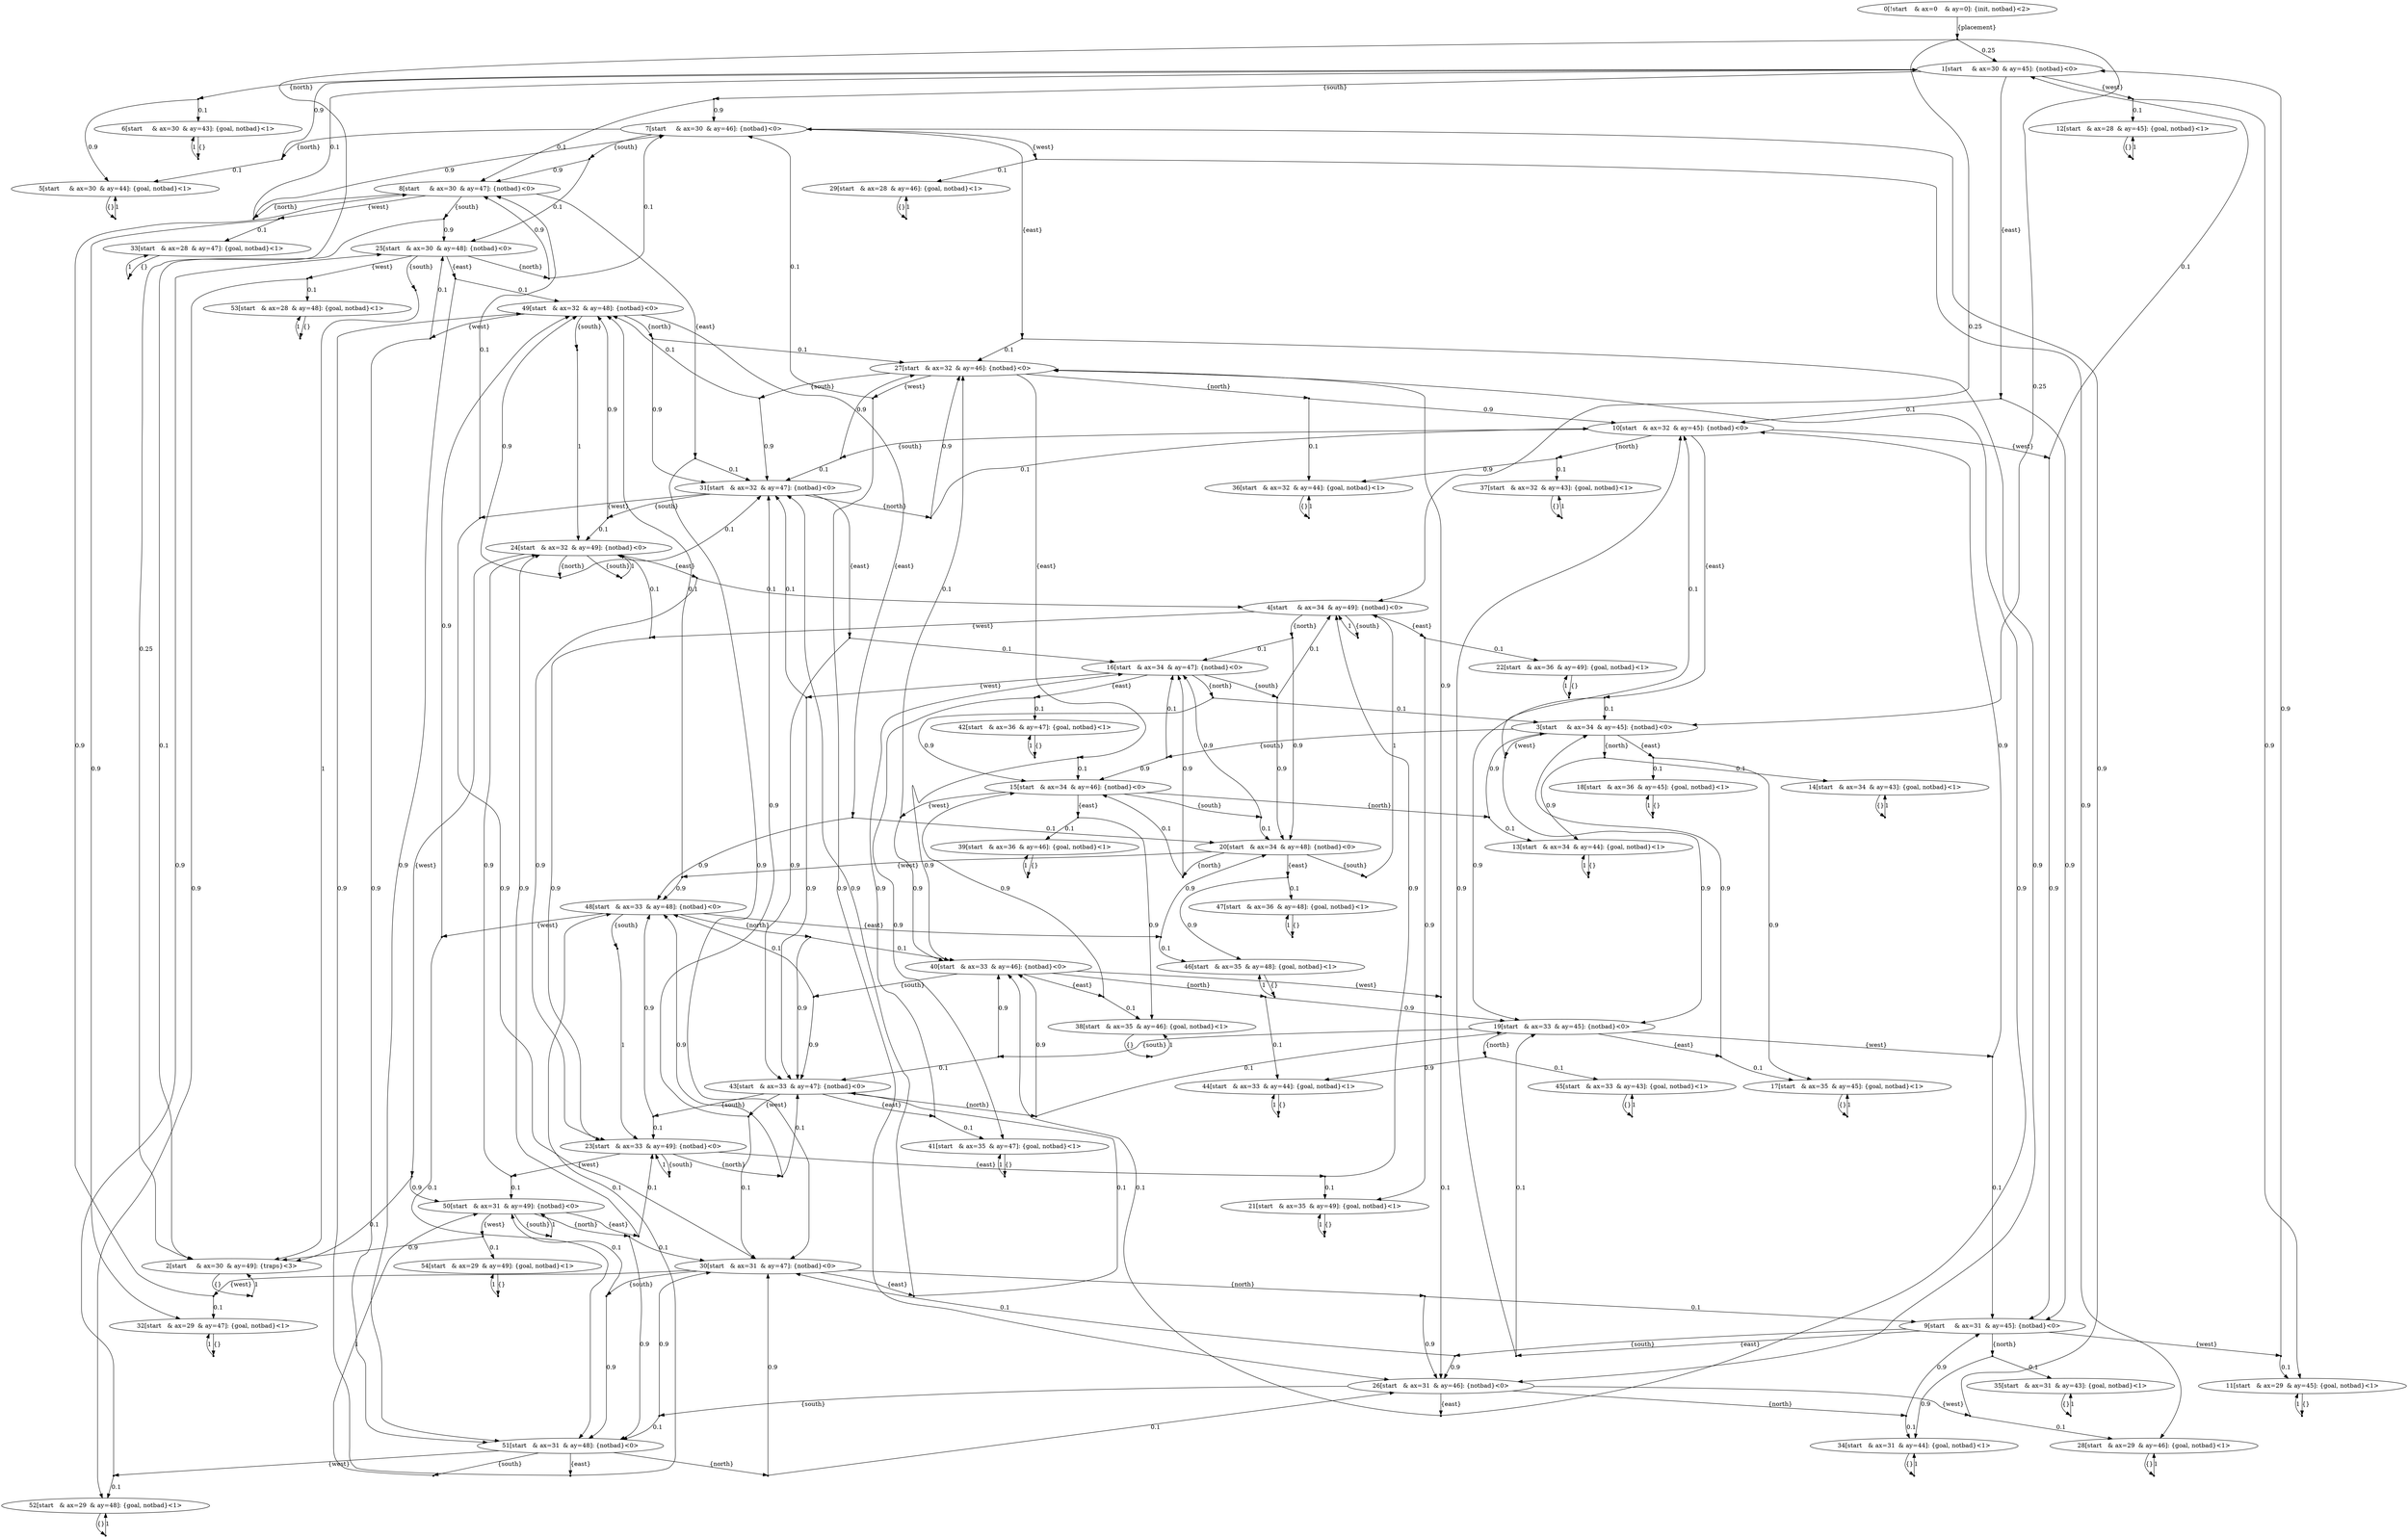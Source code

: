 digraph model {
	0 [ label = "0[!start	& ax=0	& ay=0]: {init, notbad}<2>" ];
	1 [ label = "1[start	& ax=30	& ay=45]: {notbad}<0>" ];
	2 [ label = "2[start	& ax=30	& ay=49]: {traps}<3>" ];
	3 [ label = "3[start	& ax=34	& ay=45]: {notbad}<0>" ];
	4 [ label = "4[start	& ax=34	& ay=49]: {notbad}<0>" ];
	5 [ label = "5[start	& ax=30	& ay=44]: {goal, notbad}<1>" ];
	6 [ label = "6[start	& ax=30	& ay=43]: {goal, notbad}<1>" ];
	7 [ label = "7[start	& ax=30	& ay=46]: {notbad}<0>" ];
	8 [ label = "8[start	& ax=30	& ay=47]: {notbad}<0>" ];
	9 [ label = "9[start	& ax=31	& ay=45]: {notbad}<0>" ];
	10 [ label = "10[start	& ax=32	& ay=45]: {notbad}<0>" ];
	11 [ label = "11[start	& ax=29	& ay=45]: {goal, notbad}<1>" ];
	12 [ label = "12[start	& ax=28	& ay=45]: {goal, notbad}<1>" ];
	13 [ label = "13[start	& ax=34	& ay=44]: {goal, notbad}<1>" ];
	14 [ label = "14[start	& ax=34	& ay=43]: {goal, notbad}<1>" ];
	15 [ label = "15[start	& ax=34	& ay=46]: {notbad}<0>" ];
	16 [ label = "16[start	& ax=34	& ay=47]: {notbad}<0>" ];
	17 [ label = "17[start	& ax=35	& ay=45]: {goal, notbad}<1>" ];
	18 [ label = "18[start	& ax=36	& ay=45]: {goal, notbad}<1>" ];
	19 [ label = "19[start	& ax=33	& ay=45]: {notbad}<0>" ];
	20 [ label = "20[start	& ax=34	& ay=48]: {notbad}<0>" ];
	21 [ label = "21[start	& ax=35	& ay=49]: {goal, notbad}<1>" ];
	22 [ label = "22[start	& ax=36	& ay=49]: {goal, notbad}<1>" ];
	23 [ label = "23[start	& ax=33	& ay=49]: {notbad}<0>" ];
	24 [ label = "24[start	& ax=32	& ay=49]: {notbad}<0>" ];
	25 [ label = "25[start	& ax=30	& ay=48]: {notbad}<0>" ];
	26 [ label = "26[start	& ax=31	& ay=46]: {notbad}<0>" ];
	27 [ label = "27[start	& ax=32	& ay=46]: {notbad}<0>" ];
	28 [ label = "28[start	& ax=29	& ay=46]: {goal, notbad}<1>" ];
	29 [ label = "29[start	& ax=28	& ay=46]: {goal, notbad}<1>" ];
	30 [ label = "30[start	& ax=31	& ay=47]: {notbad}<0>" ];
	31 [ label = "31[start	& ax=32	& ay=47]: {notbad}<0>" ];
	32 [ label = "32[start	& ax=29	& ay=47]: {goal, notbad}<1>" ];
	33 [ label = "33[start	& ax=28	& ay=47]: {goal, notbad}<1>" ];
	34 [ label = "34[start	& ax=31	& ay=44]: {goal, notbad}<1>" ];
	35 [ label = "35[start	& ax=31	& ay=43]: {goal, notbad}<1>" ];
	36 [ label = "36[start	& ax=32	& ay=44]: {goal, notbad}<1>" ];
	37 [ label = "37[start	& ax=32	& ay=43]: {goal, notbad}<1>" ];
	38 [ label = "38[start	& ax=35	& ay=46]: {goal, notbad}<1>" ];
	39 [ label = "39[start	& ax=36	& ay=46]: {goal, notbad}<1>" ];
	40 [ label = "40[start	& ax=33	& ay=46]: {notbad}<0>" ];
	41 [ label = "41[start	& ax=35	& ay=47]: {goal, notbad}<1>" ];
	42 [ label = "42[start	& ax=36	& ay=47]: {goal, notbad}<1>" ];
	43 [ label = "43[start	& ax=33	& ay=47]: {notbad}<0>" ];
	44 [ label = "44[start	& ax=33	& ay=44]: {goal, notbad}<1>" ];
	45 [ label = "45[start	& ax=33	& ay=43]: {goal, notbad}<1>" ];
	46 [ label = "46[start	& ax=35	& ay=48]: {goal, notbad}<1>" ];
	47 [ label = "47[start	& ax=36	& ay=48]: {goal, notbad}<1>" ];
	48 [ label = "48[start	& ax=33	& ay=48]: {notbad}<0>" ];
	49 [ label = "49[start	& ax=32	& ay=48]: {notbad}<0>" ];
	50 [ label = "50[start	& ax=31	& ay=49]: {notbad}<0>" ];
	51 [ label = "51[start	& ax=31	& ay=48]: {notbad}<0>" ];
	52 [ label = "52[start	& ax=29	& ay=48]: {goal, notbad}<1>" ];
	53 [ label = "53[start	& ax=28	& ay=48]: {goal, notbad}<1>" ];
	54 [ label = "54[start	& ax=29	& ay=49]: {goal, notbad}<1>" ];
	"0c0" [shape = "point"];
	0 -> "0c0" [ label = "{placement}"]
;
	"0c0" -> 1 [ label= "0.25" ];
	"0c0" -> 2 [ label= "0.25" ];
	"0c0" -> 3 [ label= "0.25" ];
	"0c0" -> 4 [ label= "0.25" ];
	"1c0" [shape = "point"];
	1 -> "1c0" [ label = "{north}"]
;
	"1c0" -> 5 [ label= "0.9" ];
	"1c0" -> 6 [ label= "0.1" ];
	"1c1" [shape = "point"];
	1 -> "1c1" [ label = "{south}"]
;
	"1c1" -> 7 [ label= "0.9" ];
	"1c1" -> 8 [ label= "0.1" ];
	"1c2" [shape = "point"];
	1 -> "1c2" [ label = "{east}"]
;
	"1c2" -> 9 [ label= "0.9" ];
	"1c2" -> 10 [ label= "0.1" ];
	"1c3" [shape = "point"];
	1 -> "1c3" [ label = "{west}"]
;
	"1c3" -> 11 [ label= "0.9" ];
	"1c3" -> 12 [ label= "0.1" ];
	"2c0" [shape = "point"];
	2 -> "2c0" [ label = "{}"]
;
	"2c0" -> 2 [ label= "1" ];
	"3c0" [shape = "point"];
	3 -> "3c0" [ label = "{north}"]
;
	"3c0" -> 13 [ label= "0.9" ];
	"3c0" -> 14 [ label= "0.1" ];
	"3c1" [shape = "point"];
	3 -> "3c1" [ label = "{south}"]
;
	"3c1" -> 15 [ label= "0.9" ];
	"3c1" -> 16 [ label= "0.1" ];
	"3c2" [shape = "point"];
	3 -> "3c2" [ label = "{east}"]
;
	"3c2" -> 17 [ label= "0.9" ];
	"3c2" -> 18 [ label= "0.1" ];
	"3c3" [shape = "point"];
	3 -> "3c3" [ label = "{west}"]
;
	"3c3" -> 10 [ label= "0.1" ];
	"3c3" -> 19 [ label= "0.9" ];
	"4c0" [shape = "point"];
	4 -> "4c0" [ label = "{north}"]
;
	"4c0" -> 16 [ label= "0.1" ];
	"4c0" -> 20 [ label= "0.9" ];
	"4c1" [shape = "point"];
	4 -> "4c1" [ label = "{south}"]
;
	"4c1" -> 4 [ label= "1" ];
	"4c2" [shape = "point"];
	4 -> "4c2" [ label = "{east}"]
;
	"4c2" -> 21 [ label= "0.9" ];
	"4c2" -> 22 [ label= "0.1" ];
	"4c3" [shape = "point"];
	4 -> "4c3" [ label = "{west}"]
;
	"4c3" -> 23 [ label= "0.9" ];
	"4c3" -> 24 [ label= "0.1" ];
	"5c0" [shape = "point"];
	5 -> "5c0" [ label = "{}"]
;
	"5c0" -> 5 [ label= "1" ];
	"6c0" [shape = "point"];
	6 -> "6c0" [ label = "{}"]
;
	"6c0" -> 6 [ label= "1" ];
	"7c0" [shape = "point"];
	7 -> "7c0" [ label = "{north}"]
;
	"7c0" -> 1 [ label= "0.9" ];
	"7c0" -> 5 [ label= "0.1" ];
	"7c1" [shape = "point"];
	7 -> "7c1" [ label = "{south}"]
;
	"7c1" -> 8 [ label= "0.9" ];
	"7c1" -> 25 [ label= "0.1" ];
	"7c2" [shape = "point"];
	7 -> "7c2" [ label = "{east}"]
;
	"7c2" -> 26 [ label= "0.9" ];
	"7c2" -> 27 [ label= "0.1" ];
	"7c3" [shape = "point"];
	7 -> "7c3" [ label = "{west}"]
;
	"7c3" -> 28 [ label= "0.9" ];
	"7c3" -> 29 [ label= "0.1" ];
	"8c0" [shape = "point"];
	8 -> "8c0" [ label = "{north}"]
;
	"8c0" -> 1 [ label= "0.1" ];
	"8c0" -> 7 [ label= "0.9" ];
	"8c1" [shape = "point"];
	8 -> "8c1" [ label = "{south}"]
;
	"8c1" -> 2 [ label= "0.1" ];
	"8c1" -> 25 [ label= "0.9" ];
	"8c2" [shape = "point"];
	8 -> "8c2" [ label = "{east}"]
;
	"8c2" -> 30 [ label= "0.9" ];
	"8c2" -> 31 [ label= "0.1" ];
	"8c3" [shape = "point"];
	8 -> "8c3" [ label = "{west}"]
;
	"8c3" -> 32 [ label= "0.9" ];
	"8c3" -> 33 [ label= "0.1" ];
	"9c0" [shape = "point"];
	9 -> "9c0" [ label = "{north}"]
;
	"9c0" -> 34 [ label= "0.9" ];
	"9c0" -> 35 [ label= "0.1" ];
	"9c1" [shape = "point"];
	9 -> "9c1" [ label = "{south}"]
;
	"9c1" -> 26 [ label= "0.9" ];
	"9c1" -> 30 [ label= "0.1" ];
	"9c2" [shape = "point"];
	9 -> "9c2" [ label = "{east}"]
;
	"9c2" -> 10 [ label= "0.9" ];
	"9c2" -> 19 [ label= "0.1" ];
	"9c3" [shape = "point"];
	9 -> "9c3" [ label = "{west}"]
;
	"9c3" -> 1 [ label= "0.9" ];
	"9c3" -> 11 [ label= "0.1" ];
	"10c0" [shape = "point"];
	10 -> "10c0" [ label = "{north}"]
;
	"10c0" -> 36 [ label= "0.9" ];
	"10c0" -> 37 [ label= "0.1" ];
	"10c1" [shape = "point"];
	10 -> "10c1" [ label = "{south}"]
;
	"10c1" -> 27 [ label= "0.9" ];
	"10c1" -> 31 [ label= "0.1" ];
	"10c2" [shape = "point"];
	10 -> "10c2" [ label = "{east}"]
;
	"10c2" -> 3 [ label= "0.1" ];
	"10c2" -> 19 [ label= "0.9" ];
	"10c3" [shape = "point"];
	10 -> "10c3" [ label = "{west}"]
;
	"10c3" -> 1 [ label= "0.1" ];
	"10c3" -> 9 [ label= "0.9" ];
	"11c0" [shape = "point"];
	11 -> "11c0" [ label = "{}"]
;
	"11c0" -> 11 [ label= "1" ];
	"12c0" [shape = "point"];
	12 -> "12c0" [ label = "{}"]
;
	"12c0" -> 12 [ label= "1" ];
	"13c0" [shape = "point"];
	13 -> "13c0" [ label = "{}"]
;
	"13c0" -> 13 [ label= "1" ];
	"14c0" [shape = "point"];
	14 -> "14c0" [ label = "{}"]
;
	"14c0" -> 14 [ label= "1" ];
	"15c0" [shape = "point"];
	15 -> "15c0" [ label = "{north}"]
;
	"15c0" -> 3 [ label= "0.9" ];
	"15c0" -> 13 [ label= "0.1" ];
	"15c1" [shape = "point"];
	15 -> "15c1" [ label = "{south}"]
;
	"15c1" -> 16 [ label= "0.9" ];
	"15c1" -> 20 [ label= "0.1" ];
	"15c2" [shape = "point"];
	15 -> "15c2" [ label = "{east}"]
;
	"15c2" -> 38 [ label= "0.9" ];
	"15c2" -> 39 [ label= "0.1" ];
	"15c3" [shape = "point"];
	15 -> "15c3" [ label = "{west}"]
;
	"15c3" -> 27 [ label= "0.1" ];
	"15c3" -> 40 [ label= "0.9" ];
	"16c0" [shape = "point"];
	16 -> "16c0" [ label = "{north}"]
;
	"16c0" -> 3 [ label= "0.1" ];
	"16c0" -> 15 [ label= "0.9" ];
	"16c1" [shape = "point"];
	16 -> "16c1" [ label = "{south}"]
;
	"16c1" -> 4 [ label= "0.1" ];
	"16c1" -> 20 [ label= "0.9" ];
	"16c2" [shape = "point"];
	16 -> "16c2" [ label = "{east}"]
;
	"16c2" -> 41 [ label= "0.9" ];
	"16c2" -> 42 [ label= "0.1" ];
	"16c3" [shape = "point"];
	16 -> "16c3" [ label = "{west}"]
;
	"16c3" -> 31 [ label= "0.1" ];
	"16c3" -> 43 [ label= "0.9" ];
	"17c0" [shape = "point"];
	17 -> "17c0" [ label = "{}"]
;
	"17c0" -> 17 [ label= "1" ];
	"18c0" [shape = "point"];
	18 -> "18c0" [ label = "{}"]
;
	"18c0" -> 18 [ label= "1" ];
	"19c0" [shape = "point"];
	19 -> "19c0" [ label = "{north}"]
;
	"19c0" -> 44 [ label= "0.9" ];
	"19c0" -> 45 [ label= "0.1" ];
	"19c1" [shape = "point"];
	19 -> "19c1" [ label = "{south}"]
;
	"19c1" -> 40 [ label= "0.9" ];
	"19c1" -> 43 [ label= "0.1" ];
	"19c2" [shape = "point"];
	19 -> "19c2" [ label = "{east}"]
;
	"19c2" -> 3 [ label= "0.9" ];
	"19c2" -> 17 [ label= "0.1" ];
	"19c3" [shape = "point"];
	19 -> "19c3" [ label = "{west}"]
;
	"19c3" -> 9 [ label= "0.1" ];
	"19c3" -> 10 [ label= "0.9" ];
	"20c0" [shape = "point"];
	20 -> "20c0" [ label = "{north}"]
;
	"20c0" -> 15 [ label= "0.1" ];
	"20c0" -> 16 [ label= "0.9" ];
	"20c1" [shape = "point"];
	20 -> "20c1" [ label = "{south}"]
;
	"20c1" -> 4 [ label= "1" ];
	"20c2" [shape = "point"];
	20 -> "20c2" [ label = "{east}"]
;
	"20c2" -> 46 [ label= "0.9" ];
	"20c2" -> 47 [ label= "0.1" ];
	"20c3" [shape = "point"];
	20 -> "20c3" [ label = "{west}"]
;
	"20c3" -> 48 [ label= "0.9" ];
	"20c3" -> 49 [ label= "0.1" ];
	"21c0" [shape = "point"];
	21 -> "21c0" [ label = "{}"]
;
	"21c0" -> 21 [ label= "1" ];
	"22c0" [shape = "point"];
	22 -> "22c0" [ label = "{}"]
;
	"22c0" -> 22 [ label= "1" ];
	"23c0" [shape = "point"];
	23 -> "23c0" [ label = "{north}"]
;
	"23c0" -> 43 [ label= "0.1" ];
	"23c0" -> 48 [ label= "0.9" ];
	"23c1" [shape = "point"];
	23 -> "23c1" [ label = "{south}"]
;
	"23c1" -> 23 [ label= "1" ];
	"23c2" [shape = "point"];
	23 -> "23c2" [ label = "{east}"]
;
	"23c2" -> 4 [ label= "0.9" ];
	"23c2" -> 21 [ label= "0.1" ];
	"23c3" [shape = "point"];
	23 -> "23c3" [ label = "{west}"]
;
	"23c3" -> 24 [ label= "0.9" ];
	"23c3" -> 50 [ label= "0.1" ];
	"24c0" [shape = "point"];
	24 -> "24c0" [ label = "{north}"]
;
	"24c0" -> 31 [ label= "0.1" ];
	"24c0" -> 49 [ label= "0.9" ];
	"24c1" [shape = "point"];
	24 -> "24c1" [ label = "{south}"]
;
	"24c1" -> 24 [ label= "1" ];
	"24c2" [shape = "point"];
	24 -> "24c2" [ label = "{east}"]
;
	"24c2" -> 4 [ label= "0.1" ];
	"24c2" -> 23 [ label= "0.9" ];
	"24c3" [shape = "point"];
	24 -> "24c3" [ label = "{west}"]
;
	"24c3" -> 2 [ label= "0.1" ];
	"24c3" -> 50 [ label= "0.9" ];
	"25c0" [shape = "point"];
	25 -> "25c0" [ label = "{north}"]
;
	"25c0" -> 7 [ label= "0.1" ];
	"25c0" -> 8 [ label= "0.9" ];
	"25c1" [shape = "point"];
	25 -> "25c1" [ label = "{south}"]
;
	"25c1" -> 2 [ label= "1" ];
	"25c2" [shape = "point"];
	25 -> "25c2" [ label = "{east}"]
;
	"25c2" -> 49 [ label= "0.1" ];
	"25c2" -> 51 [ label= "0.9" ];
	"25c3" [shape = "point"];
	25 -> "25c3" [ label = "{west}"]
;
	"25c3" -> 52 [ label= "0.9" ];
	"25c3" -> 53 [ label= "0.1" ];
	"26c0" [shape = "point"];
	26 -> "26c0" [ label = "{north}"]
;
	"26c0" -> 9 [ label= "0.9" ];
	"26c0" -> 34 [ label= "0.1" ];
	"26c1" [shape = "point"];
	26 -> "26c1" [ label = "{south}"]
;
	"26c1" -> 30 [ label= "0.9" ];
	"26c1" -> 51 [ label= "0.1" ];
	"26c2" [shape = "point"];
	26 -> "26c2" [ label = "{east}"]
;
	"26c2" -> 27 [ label= "0.9" ];
	"26c2" -> 40 [ label= "0.1" ];
	"26c3" [shape = "point"];
	26 -> "26c3" [ label = "{west}"]
;
	"26c3" -> 7 [ label= "0.9" ];
	"26c3" -> 28 [ label= "0.1" ];
	"27c0" [shape = "point"];
	27 -> "27c0" [ label = "{north}"]
;
	"27c0" -> 10 [ label= "0.9" ];
	"27c0" -> 36 [ label= "0.1" ];
	"27c1" [shape = "point"];
	27 -> "27c1" [ label = "{south}"]
;
	"27c1" -> 31 [ label= "0.9" ];
	"27c1" -> 49 [ label= "0.1" ];
	"27c2" [shape = "point"];
	27 -> "27c2" [ label = "{east}"]
;
	"27c2" -> 15 [ label= "0.1" ];
	"27c2" -> 40 [ label= "0.9" ];
	"27c3" [shape = "point"];
	27 -> "27c3" [ label = "{west}"]
;
	"27c3" -> 7 [ label= "0.1" ];
	"27c3" -> 26 [ label= "0.9" ];
	"28c0" [shape = "point"];
	28 -> "28c0" [ label = "{}"]
;
	"28c0" -> 28 [ label= "1" ];
	"29c0" [shape = "point"];
	29 -> "29c0" [ label = "{}"]
;
	"29c0" -> 29 [ label= "1" ];
	"30c0" [shape = "point"];
	30 -> "30c0" [ label = "{north}"]
;
	"30c0" -> 9 [ label= "0.1" ];
	"30c0" -> 26 [ label= "0.9" ];
	"30c1" [shape = "point"];
	30 -> "30c1" [ label = "{south}"]
;
	"30c1" -> 50 [ label= "0.1" ];
	"30c1" -> 51 [ label= "0.9" ];
	"30c2" [shape = "point"];
	30 -> "30c2" [ label = "{east}"]
;
	"30c2" -> 31 [ label= "0.9" ];
	"30c2" -> 43 [ label= "0.1" ];
	"30c3" [shape = "point"];
	30 -> "30c3" [ label = "{west}"]
;
	"30c3" -> 8 [ label= "0.9" ];
	"30c3" -> 32 [ label= "0.1" ];
	"31c0" [shape = "point"];
	31 -> "31c0" [ label = "{north}"]
;
	"31c0" -> 10 [ label= "0.1" ];
	"31c0" -> 27 [ label= "0.9" ];
	"31c1" [shape = "point"];
	31 -> "31c1" [ label = "{south}"]
;
	"31c1" -> 24 [ label= "0.1" ];
	"31c1" -> 49 [ label= "0.9" ];
	"31c2" [shape = "point"];
	31 -> "31c2" [ label = "{east}"]
;
	"31c2" -> 16 [ label= "0.1" ];
	"31c2" -> 43 [ label= "0.9" ];
	"31c3" [shape = "point"];
	31 -> "31c3" [ label = "{west}"]
;
	"31c3" -> 8 [ label= "0.1" ];
	"31c3" -> 30 [ label= "0.9" ];
	"32c0" [shape = "point"];
	32 -> "32c0" [ label = "{}"]
;
	"32c0" -> 32 [ label= "1" ];
	"33c0" [shape = "point"];
	33 -> "33c0" [ label = "{}"]
;
	"33c0" -> 33 [ label= "1" ];
	"34c0" [shape = "point"];
	34 -> "34c0" [ label = "{}"]
;
	"34c0" -> 34 [ label= "1" ];
	"35c0" [shape = "point"];
	35 -> "35c0" [ label = "{}"]
;
	"35c0" -> 35 [ label= "1" ];
	"36c0" [shape = "point"];
	36 -> "36c0" [ label = "{}"]
;
	"36c0" -> 36 [ label= "1" ];
	"37c0" [shape = "point"];
	37 -> "37c0" [ label = "{}"]
;
	"37c0" -> 37 [ label= "1" ];
	"38c0" [shape = "point"];
	38 -> "38c0" [ label = "{}"]
;
	"38c0" -> 38 [ label= "1" ];
	"39c0" [shape = "point"];
	39 -> "39c0" [ label = "{}"]
;
	"39c0" -> 39 [ label= "1" ];
	"40c0" [shape = "point"];
	40 -> "40c0" [ label = "{north}"]
;
	"40c0" -> 19 [ label= "0.9" ];
	"40c0" -> 44 [ label= "0.1" ];
	"40c1" [shape = "point"];
	40 -> "40c1" [ label = "{south}"]
;
	"40c1" -> 43 [ label= "0.9" ];
	"40c1" -> 48 [ label= "0.1" ];
	"40c2" [shape = "point"];
	40 -> "40c2" [ label = "{east}"]
;
	"40c2" -> 15 [ label= "0.9" ];
	"40c2" -> 38 [ label= "0.1" ];
	"40c3" [shape = "point"];
	40 -> "40c3" [ label = "{west}"]
;
	"40c3" -> 26 [ label= "0.1" ];
	"40c3" -> 27 [ label= "0.9" ];
	"41c0" [shape = "point"];
	41 -> "41c0" [ label = "{}"]
;
	"41c0" -> 41 [ label= "1" ];
	"42c0" [shape = "point"];
	42 -> "42c0" [ label = "{}"]
;
	"42c0" -> 42 [ label= "1" ];
	"43c0" [shape = "point"];
	43 -> "43c0" [ label = "{north}"]
;
	"43c0" -> 19 [ label= "0.1" ];
	"43c0" -> 40 [ label= "0.9" ];
	"43c1" [shape = "point"];
	43 -> "43c1" [ label = "{south}"]
;
	"43c1" -> 23 [ label= "0.1" ];
	"43c1" -> 48 [ label= "0.9" ];
	"43c2" [shape = "point"];
	43 -> "43c2" [ label = "{east}"]
;
	"43c2" -> 16 [ label= "0.9" ];
	"43c2" -> 41 [ label= "0.1" ];
	"43c3" [shape = "point"];
	43 -> "43c3" [ label = "{west}"]
;
	"43c3" -> 30 [ label= "0.1" ];
	"43c3" -> 31 [ label= "0.9" ];
	"44c0" [shape = "point"];
	44 -> "44c0" [ label = "{}"]
;
	"44c0" -> 44 [ label= "1" ];
	"45c0" [shape = "point"];
	45 -> "45c0" [ label = "{}"]
;
	"45c0" -> 45 [ label= "1" ];
	"46c0" [shape = "point"];
	46 -> "46c0" [ label = "{}"]
;
	"46c0" -> 46 [ label= "1" ];
	"47c0" [shape = "point"];
	47 -> "47c0" [ label = "{}"]
;
	"47c0" -> 47 [ label= "1" ];
	"48c0" [shape = "point"];
	48 -> "48c0" [ label = "{north}"]
;
	"48c0" -> 40 [ label= "0.1" ];
	"48c0" -> 43 [ label= "0.9" ];
	"48c1" [shape = "point"];
	48 -> "48c1" [ label = "{south}"]
;
	"48c1" -> 23 [ label= "1" ];
	"48c2" [shape = "point"];
	48 -> "48c2" [ label = "{east}"]
;
	"48c2" -> 20 [ label= "0.9" ];
	"48c2" -> 46 [ label= "0.1" ];
	"48c3" [shape = "point"];
	48 -> "48c3" [ label = "{west}"]
;
	"48c3" -> 49 [ label= "0.9" ];
	"48c3" -> 51 [ label= "0.1" ];
	"49c0" [shape = "point"];
	49 -> "49c0" [ label = "{north}"]
;
	"49c0" -> 27 [ label= "0.1" ];
	"49c0" -> 31 [ label= "0.9" ];
	"49c1" [shape = "point"];
	49 -> "49c1" [ label = "{south}"]
;
	"49c1" -> 24 [ label= "1" ];
	"49c2" [shape = "point"];
	49 -> "49c2" [ label = "{east}"]
;
	"49c2" -> 20 [ label= "0.1" ];
	"49c2" -> 48 [ label= "0.9" ];
	"49c3" [shape = "point"];
	49 -> "49c3" [ label = "{west}"]
;
	"49c3" -> 25 [ label= "0.1" ];
	"49c3" -> 51 [ label= "0.9" ];
	"50c0" [shape = "point"];
	50 -> "50c0" [ label = "{north}"]
;
	"50c0" -> 30 [ label= "0.1" ];
	"50c0" -> 51 [ label= "0.9" ];
	"50c1" [shape = "point"];
	50 -> "50c1" [ label = "{south}"]
;
	"50c1" -> 50 [ label= "1" ];
	"50c2" [shape = "point"];
	50 -> "50c2" [ label = "{east}"]
;
	"50c2" -> 23 [ label= "0.1" ];
	"50c2" -> 24 [ label= "0.9" ];
	"50c3" [shape = "point"];
	50 -> "50c3" [ label = "{west}"]
;
	"50c3" -> 2 [ label= "0.9" ];
	"50c3" -> 54 [ label= "0.1" ];
	"51c0" [shape = "point"];
	51 -> "51c0" [ label = "{north}"]
;
	"51c0" -> 26 [ label= "0.1" ];
	"51c0" -> 30 [ label= "0.9" ];
	"51c1" [shape = "point"];
	51 -> "51c1" [ label = "{south}"]
;
	"51c1" -> 50 [ label= "1" ];
	"51c2" [shape = "point"];
	51 -> "51c2" [ label = "{east}"]
;
	"51c2" -> 48 [ label= "0.1" ];
	"51c2" -> 49 [ label= "0.9" ];
	"51c3" [shape = "point"];
	51 -> "51c3" [ label = "{west}"]
;
	"51c3" -> 25 [ label= "0.9" ];
	"51c3" -> 52 [ label= "0.1" ];
	"52c0" [shape = "point"];
	52 -> "52c0" [ label = "{}"]
;
	"52c0" -> 52 [ label= "1" ];
	"53c0" [shape = "point"];
	53 -> "53c0" [ label = "{}"]
;
	"53c0" -> 53 [ label= "1" ];
	"54c0" [shape = "point"];
	54 -> "54c0" [ label = "{}"]
;
	"54c0" -> 54 [ label= "1" ];
}
